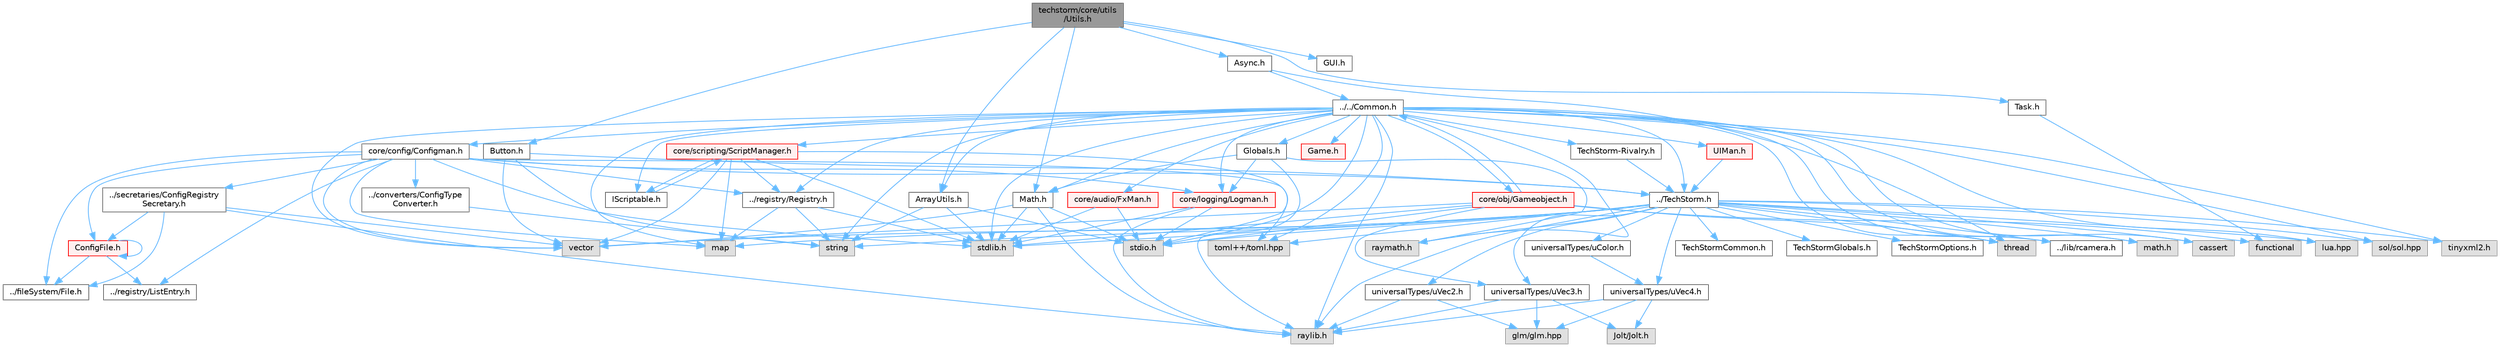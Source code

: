 digraph "techstorm/core/utils/Utils.h"
{
 // LATEX_PDF_SIZE
  bgcolor="transparent";
  edge [fontname=Helvetica,fontsize=10,labelfontname=Helvetica,labelfontsize=10];
  node [fontname=Helvetica,fontsize=10,shape=box,height=0.2,width=0.4];
  Node1 [id="Node000001",label="techstorm/core/utils\l/Utils.h",height=0.2,width=0.4,color="gray40", fillcolor="grey60", style="filled", fontcolor="black",tooltip=" "];
  Node1 -> Node2 [id="edge1_Node000001_Node000002",color="steelblue1",style="solid",tooltip=" "];
  Node2 [id="Node000002",label="ArrayUtils.h",height=0.2,width=0.4,color="grey40", fillcolor="white", style="filled",URL="$core_2utils_2_array_utils_8h.html",tooltip=" "];
  Node2 -> Node3 [id="edge2_Node000002_Node000003",color="steelblue1",style="solid",tooltip=" "];
  Node3 [id="Node000003",label="stdio.h",height=0.2,width=0.4,color="grey60", fillcolor="#E0E0E0", style="filled",tooltip=" "];
  Node2 -> Node4 [id="edge3_Node000002_Node000004",color="steelblue1",style="solid",tooltip=" "];
  Node4 [id="Node000004",label="stdlib.h",height=0.2,width=0.4,color="grey60", fillcolor="#E0E0E0", style="filled",tooltip=" "];
  Node2 -> Node5 [id="edge4_Node000002_Node000005",color="steelblue1",style="solid",tooltip=" "];
  Node5 [id="Node000005",label="string",height=0.2,width=0.4,color="grey60", fillcolor="#E0E0E0", style="filled",tooltip=" "];
  Node1 -> Node6 [id="edge5_Node000001_Node000006",color="steelblue1",style="solid",tooltip=" "];
  Node6 [id="Node000006",label="Button.h",height=0.2,width=0.4,color="grey40", fillcolor="white", style="filled",URL="$core_2utils_2_button_8h.html",tooltip=" "];
  Node6 -> Node7 [id="edge6_Node000006_Node000007",color="steelblue1",style="solid",tooltip=" "];
  Node7 [id="Node000007",label="../TechStorm.h",height=0.2,width=0.4,color="grey40", fillcolor="white", style="filled",URL="$_tech_storm_8h.html",tooltip=" "];
  Node7 -> Node8 [id="edge7_Node000007_Node000008",color="steelblue1",style="solid",tooltip=" "];
  Node8 [id="Node000008",label="TechStormOptions.h",height=0.2,width=0.4,color="grey40", fillcolor="white", style="filled",URL="$_tech_storm_options_8h.html",tooltip=" "];
  Node7 -> Node9 [id="edge8_Node000007_Node000009",color="steelblue1",style="solid",tooltip=" "];
  Node9 [id="Node000009",label="TechStormCommon.h",height=0.2,width=0.4,color="grey40", fillcolor="white", style="filled",URL="$_tech_storm_common_8h.html",tooltip=" "];
  Node7 -> Node10 [id="edge9_Node000007_Node000010",color="steelblue1",style="solid",tooltip=" "];
  Node10 [id="Node000010",label="TechStormGlobals.h",height=0.2,width=0.4,color="grey40", fillcolor="white", style="filled",URL="$_tech_storm_globals_8h.html",tooltip=" "];
  Node7 -> Node11 [id="edge10_Node000007_Node000011",color="steelblue1",style="solid",tooltip=" "];
  Node11 [id="Node000011",label="raylib.h",height=0.2,width=0.4,color="grey60", fillcolor="#E0E0E0", style="filled",tooltip=" "];
  Node7 -> Node12 [id="edge11_Node000007_Node000012",color="steelblue1",style="solid",tooltip=" "];
  Node12 [id="Node000012",label="raymath.h",height=0.2,width=0.4,color="grey60", fillcolor="#E0E0E0", style="filled",tooltip=" "];
  Node7 -> Node13 [id="edge12_Node000007_Node000013",color="steelblue1",style="solid",tooltip=" "];
  Node13 [id="Node000013",label="../lib/rcamera.h",height=0.2,width=0.4,color="grey40", fillcolor="white", style="filled",URL="$rcamera_8h.html",tooltip=" "];
  Node7 -> Node3 [id="edge13_Node000007_Node000003",color="steelblue1",style="solid",tooltip=" "];
  Node7 -> Node4 [id="edge14_Node000007_Node000004",color="steelblue1",style="solid",tooltip=" "];
  Node7 -> Node14 [id="edge15_Node000007_Node000014",color="steelblue1",style="solid",tooltip=" "];
  Node14 [id="Node000014",label="vector",height=0.2,width=0.4,color="grey60", fillcolor="#E0E0E0", style="filled",tooltip=" "];
  Node7 -> Node5 [id="edge16_Node000007_Node000005",color="steelblue1",style="solid",tooltip=" "];
  Node7 -> Node15 [id="edge17_Node000007_Node000015",color="steelblue1",style="solid",tooltip=" "];
  Node15 [id="Node000015",label="map",height=0.2,width=0.4,color="grey60", fillcolor="#E0E0E0", style="filled",tooltip=" "];
  Node7 -> Node16 [id="edge18_Node000007_Node000016",color="steelblue1",style="solid",tooltip=" "];
  Node16 [id="Node000016",label="thread",height=0.2,width=0.4,color="grey60", fillcolor="#E0E0E0", style="filled",tooltip=" "];
  Node7 -> Node17 [id="edge19_Node000007_Node000017",color="steelblue1",style="solid",tooltip=" "];
  Node17 [id="Node000017",label="math.h",height=0.2,width=0.4,color="grey60", fillcolor="#E0E0E0", style="filled",tooltip=" "];
  Node7 -> Node18 [id="edge20_Node000007_Node000018",color="steelblue1",style="solid",tooltip=" "];
  Node18 [id="Node000018",label="cassert",height=0.2,width=0.4,color="grey60", fillcolor="#E0E0E0", style="filled",tooltip=" "];
  Node7 -> Node19 [id="edge21_Node000007_Node000019",color="steelblue1",style="solid",tooltip=" "];
  Node19 [id="Node000019",label="lua.hpp",height=0.2,width=0.4,color="grey60", fillcolor="#E0E0E0", style="filled",tooltip=" "];
  Node7 -> Node20 [id="edge22_Node000007_Node000020",color="steelblue1",style="solid",tooltip=" "];
  Node20 [id="Node000020",label="sol/sol.hpp",height=0.2,width=0.4,color="grey60", fillcolor="#E0E0E0", style="filled",tooltip=" "];
  Node7 -> Node21 [id="edge23_Node000007_Node000021",color="steelblue1",style="solid",tooltip=" "];
  Node21 [id="Node000021",label="toml++/toml.hpp",height=0.2,width=0.4,color="grey60", fillcolor="#E0E0E0", style="filled",tooltip=" "];
  Node7 -> Node22 [id="edge24_Node000007_Node000022",color="steelblue1",style="solid",tooltip=" "];
  Node22 [id="Node000022",label="tinyxml2.h",height=0.2,width=0.4,color="grey60", fillcolor="#E0E0E0", style="filled",tooltip=" "];
  Node7 -> Node23 [id="edge25_Node000007_Node000023",color="steelblue1",style="solid",tooltip=" "];
  Node23 [id="Node000023",label="universalTypes/uVec2.h",height=0.2,width=0.4,color="grey40", fillcolor="white", style="filled",URL="$u_vec2_8h.html",tooltip=" "];
  Node23 -> Node11 [id="edge26_Node000023_Node000011",color="steelblue1",style="solid",tooltip=" "];
  Node23 -> Node24 [id="edge27_Node000023_Node000024",color="steelblue1",style="solid",tooltip=" "];
  Node24 [id="Node000024",label="glm/glm.hpp",height=0.2,width=0.4,color="grey60", fillcolor="#E0E0E0", style="filled",tooltip=" "];
  Node7 -> Node25 [id="edge28_Node000007_Node000025",color="steelblue1",style="solid",tooltip=" "];
  Node25 [id="Node000025",label="universalTypes/uVec3.h",height=0.2,width=0.4,color="grey40", fillcolor="white", style="filled",URL="$u_vec3_8h.html",tooltip=" "];
  Node25 -> Node11 [id="edge29_Node000025_Node000011",color="steelblue1",style="solid",tooltip=" "];
  Node25 -> Node26 [id="edge30_Node000025_Node000026",color="steelblue1",style="solid",tooltip=" "];
  Node26 [id="Node000026",label="Jolt/Jolt.h",height=0.2,width=0.4,color="grey60", fillcolor="#E0E0E0", style="filled",tooltip=" "];
  Node25 -> Node24 [id="edge31_Node000025_Node000024",color="steelblue1",style="solid",tooltip=" "];
  Node7 -> Node27 [id="edge32_Node000007_Node000027",color="steelblue1",style="solid",tooltip=" "];
  Node27 [id="Node000027",label="universalTypes/uVec4.h",height=0.2,width=0.4,color="grey40", fillcolor="white", style="filled",URL="$u_vec4_8h.html",tooltip=" "];
  Node27 -> Node11 [id="edge33_Node000027_Node000011",color="steelblue1",style="solid",tooltip=" "];
  Node27 -> Node26 [id="edge34_Node000027_Node000026",color="steelblue1",style="solid",tooltip=" "];
  Node27 -> Node24 [id="edge35_Node000027_Node000024",color="steelblue1",style="solid",tooltip=" "];
  Node7 -> Node28 [id="edge36_Node000007_Node000028",color="steelblue1",style="solid",tooltip=" "];
  Node28 [id="Node000028",label="universalTypes/uColor.h",height=0.2,width=0.4,color="grey40", fillcolor="white", style="filled",URL="$u_color_8h.html",tooltip=" "];
  Node28 -> Node27 [id="edge37_Node000028_Node000027",color="steelblue1",style="solid",tooltip=" "];
  Node6 -> Node5 [id="edge38_Node000006_Node000005",color="steelblue1",style="solid",tooltip=" "];
  Node6 -> Node14 [id="edge39_Node000006_Node000014",color="steelblue1",style="solid",tooltip=" "];
  Node1 -> Node29 [id="edge40_Node000001_Node000029",color="steelblue1",style="solid",tooltip=" "];
  Node29 [id="Node000029",label="GUI.h",height=0.2,width=0.4,color="grey40", fillcolor="white", style="filled",URL="$core_2utils_2_g_u_i_8h.html",tooltip=" "];
  Node1 -> Node30 [id="edge41_Node000001_Node000030",color="steelblue1",style="solid",tooltip=" "];
  Node30 [id="Node000030",label="Math.h",height=0.2,width=0.4,color="grey40", fillcolor="white", style="filled",URL="$core_2utils_2_math_8h.html",tooltip=" "];
  Node30 -> Node11 [id="edge42_Node000030_Node000011",color="steelblue1",style="solid",tooltip=" "];
  Node30 -> Node4 [id="edge43_Node000030_Node000004",color="steelblue1",style="solid",tooltip=" "];
  Node30 -> Node3 [id="edge44_Node000030_Node000003",color="steelblue1",style="solid",tooltip=" "];
  Node30 -> Node14 [id="edge45_Node000030_Node000014",color="steelblue1",style="solid",tooltip=" "];
  Node1 -> Node31 [id="edge46_Node000001_Node000031",color="steelblue1",style="solid",tooltip=" "];
  Node31 [id="Node000031",label="Task.h",height=0.2,width=0.4,color="grey40", fillcolor="white", style="filled",URL="$core_2utils_2_task_8h.html",tooltip=" "];
  Node31 -> Node32 [id="edge47_Node000031_Node000032",color="steelblue1",style="solid",tooltip=" "];
  Node32 [id="Node000032",label="functional",height=0.2,width=0.4,color="grey60", fillcolor="#E0E0E0", style="filled",tooltip=" "];
  Node1 -> Node33 [id="edge48_Node000001_Node000033",color="steelblue1",style="solid",tooltip=" "];
  Node33 [id="Node000033",label="Async.h",height=0.2,width=0.4,color="grey40", fillcolor="white", style="filled",URL="$core_2utils_2_async_8h.html",tooltip=" "];
  Node33 -> Node34 [id="edge49_Node000033_Node000034",color="steelblue1",style="solid",tooltip=" "];
  Node34 [id="Node000034",label="../../Common.h",height=0.2,width=0.4,color="grey40", fillcolor="white", style="filled",URL="$_common_8h.html",tooltip=" "];
  Node34 -> Node11 [id="edge50_Node000034_Node000011",color="steelblue1",style="solid",tooltip=" "];
  Node34 -> Node12 [id="edge51_Node000034_Node000012",color="steelblue1",style="solid",tooltip=" "];
  Node34 -> Node13 [id="edge52_Node000034_Node000013",color="steelblue1",style="solid",tooltip=" "];
  Node34 -> Node3 [id="edge53_Node000034_Node000003",color="steelblue1",style="solid",tooltip=" "];
  Node34 -> Node4 [id="edge54_Node000034_Node000004",color="steelblue1",style="solid",tooltip=" "];
  Node34 -> Node5 [id="edge55_Node000034_Node000005",color="steelblue1",style="solid",tooltip=" "];
  Node34 -> Node14 [id="edge56_Node000034_Node000014",color="steelblue1",style="solid",tooltip=" "];
  Node34 -> Node15 [id="edge57_Node000034_Node000015",color="steelblue1",style="solid",tooltip=" "];
  Node34 -> Node16 [id="edge58_Node000034_Node000016",color="steelblue1",style="solid",tooltip=" "];
  Node34 -> Node17 [id="edge59_Node000034_Node000017",color="steelblue1",style="solid",tooltip=" "];
  Node34 -> Node18 [id="edge60_Node000034_Node000018",color="steelblue1",style="solid",tooltip=" "];
  Node34 -> Node19 [id="edge61_Node000034_Node000019",color="steelblue1",style="solid",tooltip=" "];
  Node34 -> Node20 [id="edge62_Node000034_Node000020",color="steelblue1",style="solid",tooltip=" "];
  Node34 -> Node21 [id="edge63_Node000034_Node000021",color="steelblue1",style="solid",tooltip=" "];
  Node34 -> Node22 [id="edge64_Node000034_Node000022",color="steelblue1",style="solid",tooltip=" "];
  Node34 -> Node35 [id="edge65_Node000034_Node000035",color="steelblue1",style="solid",tooltip=" "];
  Node35 [id="Node000035",label="Globals.h",height=0.2,width=0.4,color="grey40", fillcolor="white", style="filled",URL="$_globals_8h.html",tooltip=" "];
  Node35 -> Node11 [id="edge66_Node000035_Node000011",color="steelblue1",style="solid",tooltip=" "];
  Node35 -> Node12 [id="edge67_Node000035_Node000012",color="steelblue1",style="solid",tooltip=" "];
  Node35 -> Node30 [id="edge68_Node000035_Node000030",color="steelblue1",style="solid",tooltip=" "];
  Node35 -> Node36 [id="edge69_Node000035_Node000036",color="steelblue1",style="solid",tooltip=" "];
  Node36 [id="Node000036",label="core/logging/Logman.h",height=0.2,width=0.4,color="red", fillcolor="#FFF0F0", style="filled",URL="$core_2logging_2_logman_8h.html",tooltip=" "];
  Node36 -> Node3 [id="edge70_Node000036_Node000003",color="steelblue1",style="solid",tooltip=" "];
  Node36 -> Node4 [id="edge71_Node000036_Node000004",color="steelblue1",style="solid",tooltip=" "];
  Node36 -> Node11 [id="edge72_Node000036_Node000011",color="steelblue1",style="solid",tooltip=" "];
  Node34 -> Node7 [id="edge73_Node000034_Node000007",color="steelblue1",style="solid",tooltip=" "];
  Node34 -> Node39 [id="edge74_Node000034_Node000039",color="steelblue1",style="solid",tooltip=" "];
  Node39 [id="Node000039",label="core/config/Configman.h",height=0.2,width=0.4,color="grey40", fillcolor="white", style="filled",URL="$core_2config_2_configman_8h.html",tooltip=" "];
  Node39 -> Node7 [id="edge75_Node000039_Node000007",color="steelblue1",style="solid",tooltip=" "];
  Node39 -> Node40 [id="edge76_Node000039_Node000040",color="steelblue1",style="solid",tooltip=" "];
  Node40 [id="Node000040",label="../fileSystem/File.h",height=0.2,width=0.4,color="grey40", fillcolor="white", style="filled",URL="$core_2file_system_2_file_8h.html",tooltip=" "];
  Node39 -> Node41 [id="edge77_Node000039_Node000041",color="steelblue1",style="solid",tooltip=" "];
  Node41 [id="Node000041",label="ConfigFile.h",height=0.2,width=0.4,color="red", fillcolor="#FFF0F0", style="filled",URL="$core_2config_2_config_file_8h.html",tooltip=" "];
  Node41 -> Node41 [id="edge78_Node000041_Node000041",color="steelblue1",style="solid",tooltip=" "];
  Node41 -> Node64 [id="edge79_Node000041_Node000064",color="steelblue1",style="solid",tooltip=" "];
  Node64 [id="Node000064",label="../registry/ListEntry.h",height=0.2,width=0.4,color="grey40", fillcolor="white", style="filled",URL="$core_2registry_2_list_entry_8h.html",tooltip=" "];
  Node41 -> Node40 [id="edge80_Node000041_Node000040",color="steelblue1",style="solid",tooltip=" "];
  Node39 -> Node65 [id="edge81_Node000039_Node000065",color="steelblue1",style="solid",tooltip=" "];
  Node65 [id="Node000065",label="../converters/ConfigType\lConverter.h",height=0.2,width=0.4,color="grey40", fillcolor="white", style="filled",URL="$core_2converters_2_config_type_converter_8h.html",tooltip=" "];
  Node65 -> Node5 [id="edge82_Node000065_Node000005",color="steelblue1",style="solid",tooltip=" "];
  Node39 -> Node66 [id="edge83_Node000039_Node000066",color="steelblue1",style="solid",tooltip=" "];
  Node66 [id="Node000066",label="../secretaries/ConfigRegistry\lSecretary.h",height=0.2,width=0.4,color="grey40", fillcolor="white", style="filled",URL="$core_2secretaries_2_config_registry_secretary_8h.html",tooltip=" "];
  Node66 -> Node11 [id="edge84_Node000066_Node000011",color="steelblue1",style="solid",tooltip=" "];
  Node66 -> Node14 [id="edge85_Node000066_Node000014",color="steelblue1",style="solid",tooltip=" "];
  Node66 -> Node40 [id="edge86_Node000066_Node000040",color="steelblue1",style="solid",tooltip=" "];
  Node66 -> Node41 [id="edge87_Node000066_Node000041",color="steelblue1",style="solid",tooltip=" "];
  Node39 -> Node64 [id="edge88_Node000039_Node000064",color="steelblue1",style="solid",tooltip=" "];
  Node39 -> Node36 [id="edge89_Node000039_Node000036",color="steelblue1",style="solid",tooltip=" "];
  Node39 -> Node67 [id="edge90_Node000039_Node000067",color="steelblue1",style="solid",tooltip=" "];
  Node67 [id="Node000067",label="../registry/Registry.h",height=0.2,width=0.4,color="grey40", fillcolor="white", style="filled",URL="$core_2registry_2_registry_8h.html",tooltip=" "];
  Node67 -> Node4 [id="edge91_Node000067_Node000004",color="steelblue1",style="solid",tooltip=" "];
  Node67 -> Node15 [id="edge92_Node000067_Node000015",color="steelblue1",style="solid",tooltip=" "];
  Node67 -> Node5 [id="edge93_Node000067_Node000005",color="steelblue1",style="solid",tooltip=" "];
  Node39 -> Node21 [id="edge94_Node000039_Node000021",color="steelblue1",style="solid",tooltip=" "];
  Node39 -> Node14 [id="edge95_Node000039_Node000014",color="steelblue1",style="solid",tooltip=" "];
  Node39 -> Node4 [id="edge96_Node000039_Node000004",color="steelblue1",style="solid",tooltip=" "];
  Node39 -> Node15 [id="edge97_Node000039_Node000015",color="steelblue1",style="solid",tooltip=" "];
  Node34 -> Node36 [id="edge98_Node000034_Node000036",color="steelblue1",style="solid",tooltip=" "];
  Node34 -> Node68 [id="edge99_Node000034_Node000068",color="steelblue1",style="solid",tooltip=" "];
  Node68 [id="Node000068",label="core/obj/Gameobject.h",height=0.2,width=0.4,color="red", fillcolor="#FFF0F0", style="filled",URL="$core_2obj_2_gameobject_8h.html",tooltip=" "];
  Node68 -> Node34 [id="edge100_Node000068_Node000034",color="steelblue1",style="solid",tooltip=" "];
  Node68 -> Node25 [id="edge101_Node000068_Node000025",color="steelblue1",style="solid",tooltip=" "];
  Node68 -> Node3 [id="edge102_Node000068_Node000003",color="steelblue1",style="solid",tooltip=" "];
  Node68 -> Node4 [id="edge103_Node000068_Node000004",color="steelblue1",style="solid",tooltip=" "];
  Node68 -> Node14 [id="edge104_Node000068_Node000014",color="steelblue1",style="solid",tooltip=" "];
  Node68 -> Node32 [id="edge105_Node000068_Node000032",color="steelblue1",style="solid",tooltip=" "];
  Node68 -> Node16 [id="edge106_Node000068_Node000016",color="steelblue1",style="solid",tooltip=" "];
  Node34 -> Node30 [id="edge107_Node000034_Node000030",color="steelblue1",style="solid",tooltip=" "];
  Node34 -> Node67 [id="edge108_Node000034_Node000067",color="steelblue1",style="solid",tooltip=" "];
  Node34 -> Node72 [id="edge109_Node000034_Node000072",color="steelblue1",style="solid",tooltip=" "];
  Node72 [id="Node000072",label="core/scripting/ScriptManager.h",height=0.2,width=0.4,color="red", fillcolor="#FFF0F0", style="filled",URL="$core_2scripting_2_script_manager_8h.html",tooltip=" "];
  Node72 -> Node3 [id="edge110_Node000072_Node000003",color="steelblue1",style="solid",tooltip=" "];
  Node72 -> Node4 [id="edge111_Node000072_Node000004",color="steelblue1",style="solid",tooltip=" "];
  Node72 -> Node14 [id="edge112_Node000072_Node000014",color="steelblue1",style="solid",tooltip=" "];
  Node72 -> Node15 [id="edge113_Node000072_Node000015",color="steelblue1",style="solid",tooltip=" "];
  Node72 -> Node73 [id="edge114_Node000072_Node000073",color="steelblue1",style="solid",tooltip=" "];
  Node73 [id="Node000073",label="IScriptable.h",height=0.2,width=0.4,color="grey40", fillcolor="white", style="filled",URL="$core_2scripting_2_i_scriptable_8h.html",tooltip=" "];
  Node73 -> Node72 [id="edge115_Node000073_Node000072",color="steelblue1",style="solid",tooltip=" "];
  Node72 -> Node67 [id="edge116_Node000072_Node000067",color="steelblue1",style="solid",tooltip=" "];
  Node34 -> Node73 [id="edge117_Node000034_Node000073",color="steelblue1",style="solid",tooltip=" "];
  Node34 -> Node2 [id="edge118_Node000034_Node000002",color="steelblue1",style="solid",tooltip=" "];
  Node34 -> Node79 [id="edge119_Node000034_Node000079",color="steelblue1",style="solid",tooltip=" "];
  Node79 [id="Node000079",label="core/audio/FxMan.h",height=0.2,width=0.4,color="red", fillcolor="#FFF0F0", style="filled",URL="$core_2audio_2_fx_man_8h.html",tooltip=" "];
  Node79 -> Node4 [id="edge120_Node000079_Node000004",color="steelblue1",style="solid",tooltip=" "];
  Node79 -> Node3 [id="edge121_Node000079_Node000003",color="steelblue1",style="solid",tooltip=" "];
  Node34 -> Node83 [id="edge122_Node000034_Node000083",color="steelblue1",style="solid",tooltip=" "];
  Node83 [id="Node000083",label="UIMan.h",height=0.2,width=0.4,color="red", fillcolor="#FFF0F0", style="filled",URL="$core_2ui_2_u_i_man_8h.html",tooltip=" "];
  Node83 -> Node7 [id="edge123_Node000083_Node000007",color="steelblue1",style="solid",tooltip=" "];
  Node34 -> Node89 [id="edge124_Node000034_Node000089",color="steelblue1",style="solid",tooltip=" "];
  Node89 [id="Node000089",label="TechStorm-Rivalry.h",height=0.2,width=0.4,color="grey40", fillcolor="white", style="filled",URL="$techstorm-rivalry_8h.html",tooltip=" "];
  Node89 -> Node7 [id="edge125_Node000089_Node000007",color="steelblue1",style="solid",tooltip=" "];
  Node34 -> Node90 [id="edge126_Node000034_Node000090",color="steelblue1",style="solid",tooltip=" "];
  Node90 [id="Node000090",label="Game.h",height=0.2,width=0.4,color="red", fillcolor="#FFF0F0", style="filled",URL="$_game_8h.html",tooltip=" "];
  Node33 -> Node16 [id="edge127_Node000033_Node000016",color="steelblue1",style="solid",tooltip=" "];
}
